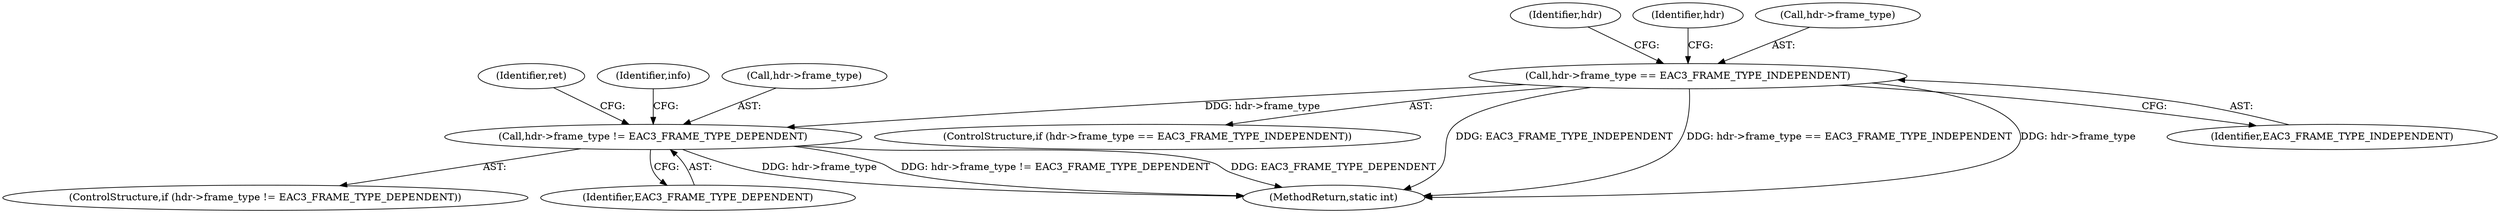 digraph "0_FFmpeg_95556e27e2c1d56d9e18f5db34d6f756f3011148@pointer" {
"1000221" [label="(Call,hdr->frame_type == EAC3_FRAME_TYPE_INDEPENDENT)"];
"1000427" [label="(Call,hdr->frame_type != EAC3_FRAME_TYPE_DEPENDENT)"];
"1000426" [label="(ControlStructure,if (hdr->frame_type != EAC3_FRAME_TYPE_DEPENDENT))"];
"1000427" [label="(Call,hdr->frame_type != EAC3_FRAME_TYPE_DEPENDENT)"];
"1000434" [label="(Identifier,ret)"];
"1000220" [label="(ControlStructure,if (hdr->frame_type == EAC3_FRAME_TYPE_INDEPENDENT))"];
"1000230" [label="(Identifier,hdr)"];
"1000431" [label="(Identifier,EAC3_FRAME_TYPE_DEPENDENT)"];
"1000298" [label="(Identifier,hdr)"];
"1000683" [label="(MethodReturn,static int)"];
"1000442" [label="(Identifier,info)"];
"1000225" [label="(Identifier,EAC3_FRAME_TYPE_INDEPENDENT)"];
"1000428" [label="(Call,hdr->frame_type)"];
"1000222" [label="(Call,hdr->frame_type)"];
"1000221" [label="(Call,hdr->frame_type == EAC3_FRAME_TYPE_INDEPENDENT)"];
"1000221" -> "1000220"  [label="AST: "];
"1000221" -> "1000225"  [label="CFG: "];
"1000222" -> "1000221"  [label="AST: "];
"1000225" -> "1000221"  [label="AST: "];
"1000230" -> "1000221"  [label="CFG: "];
"1000298" -> "1000221"  [label="CFG: "];
"1000221" -> "1000683"  [label="DDG: EAC3_FRAME_TYPE_INDEPENDENT"];
"1000221" -> "1000683"  [label="DDG: hdr->frame_type == EAC3_FRAME_TYPE_INDEPENDENT"];
"1000221" -> "1000683"  [label="DDG: hdr->frame_type"];
"1000221" -> "1000427"  [label="DDG: hdr->frame_type"];
"1000427" -> "1000426"  [label="AST: "];
"1000427" -> "1000431"  [label="CFG: "];
"1000428" -> "1000427"  [label="AST: "];
"1000431" -> "1000427"  [label="AST: "];
"1000434" -> "1000427"  [label="CFG: "];
"1000442" -> "1000427"  [label="CFG: "];
"1000427" -> "1000683"  [label="DDG: hdr->frame_type"];
"1000427" -> "1000683"  [label="DDG: hdr->frame_type != EAC3_FRAME_TYPE_DEPENDENT"];
"1000427" -> "1000683"  [label="DDG: EAC3_FRAME_TYPE_DEPENDENT"];
}
